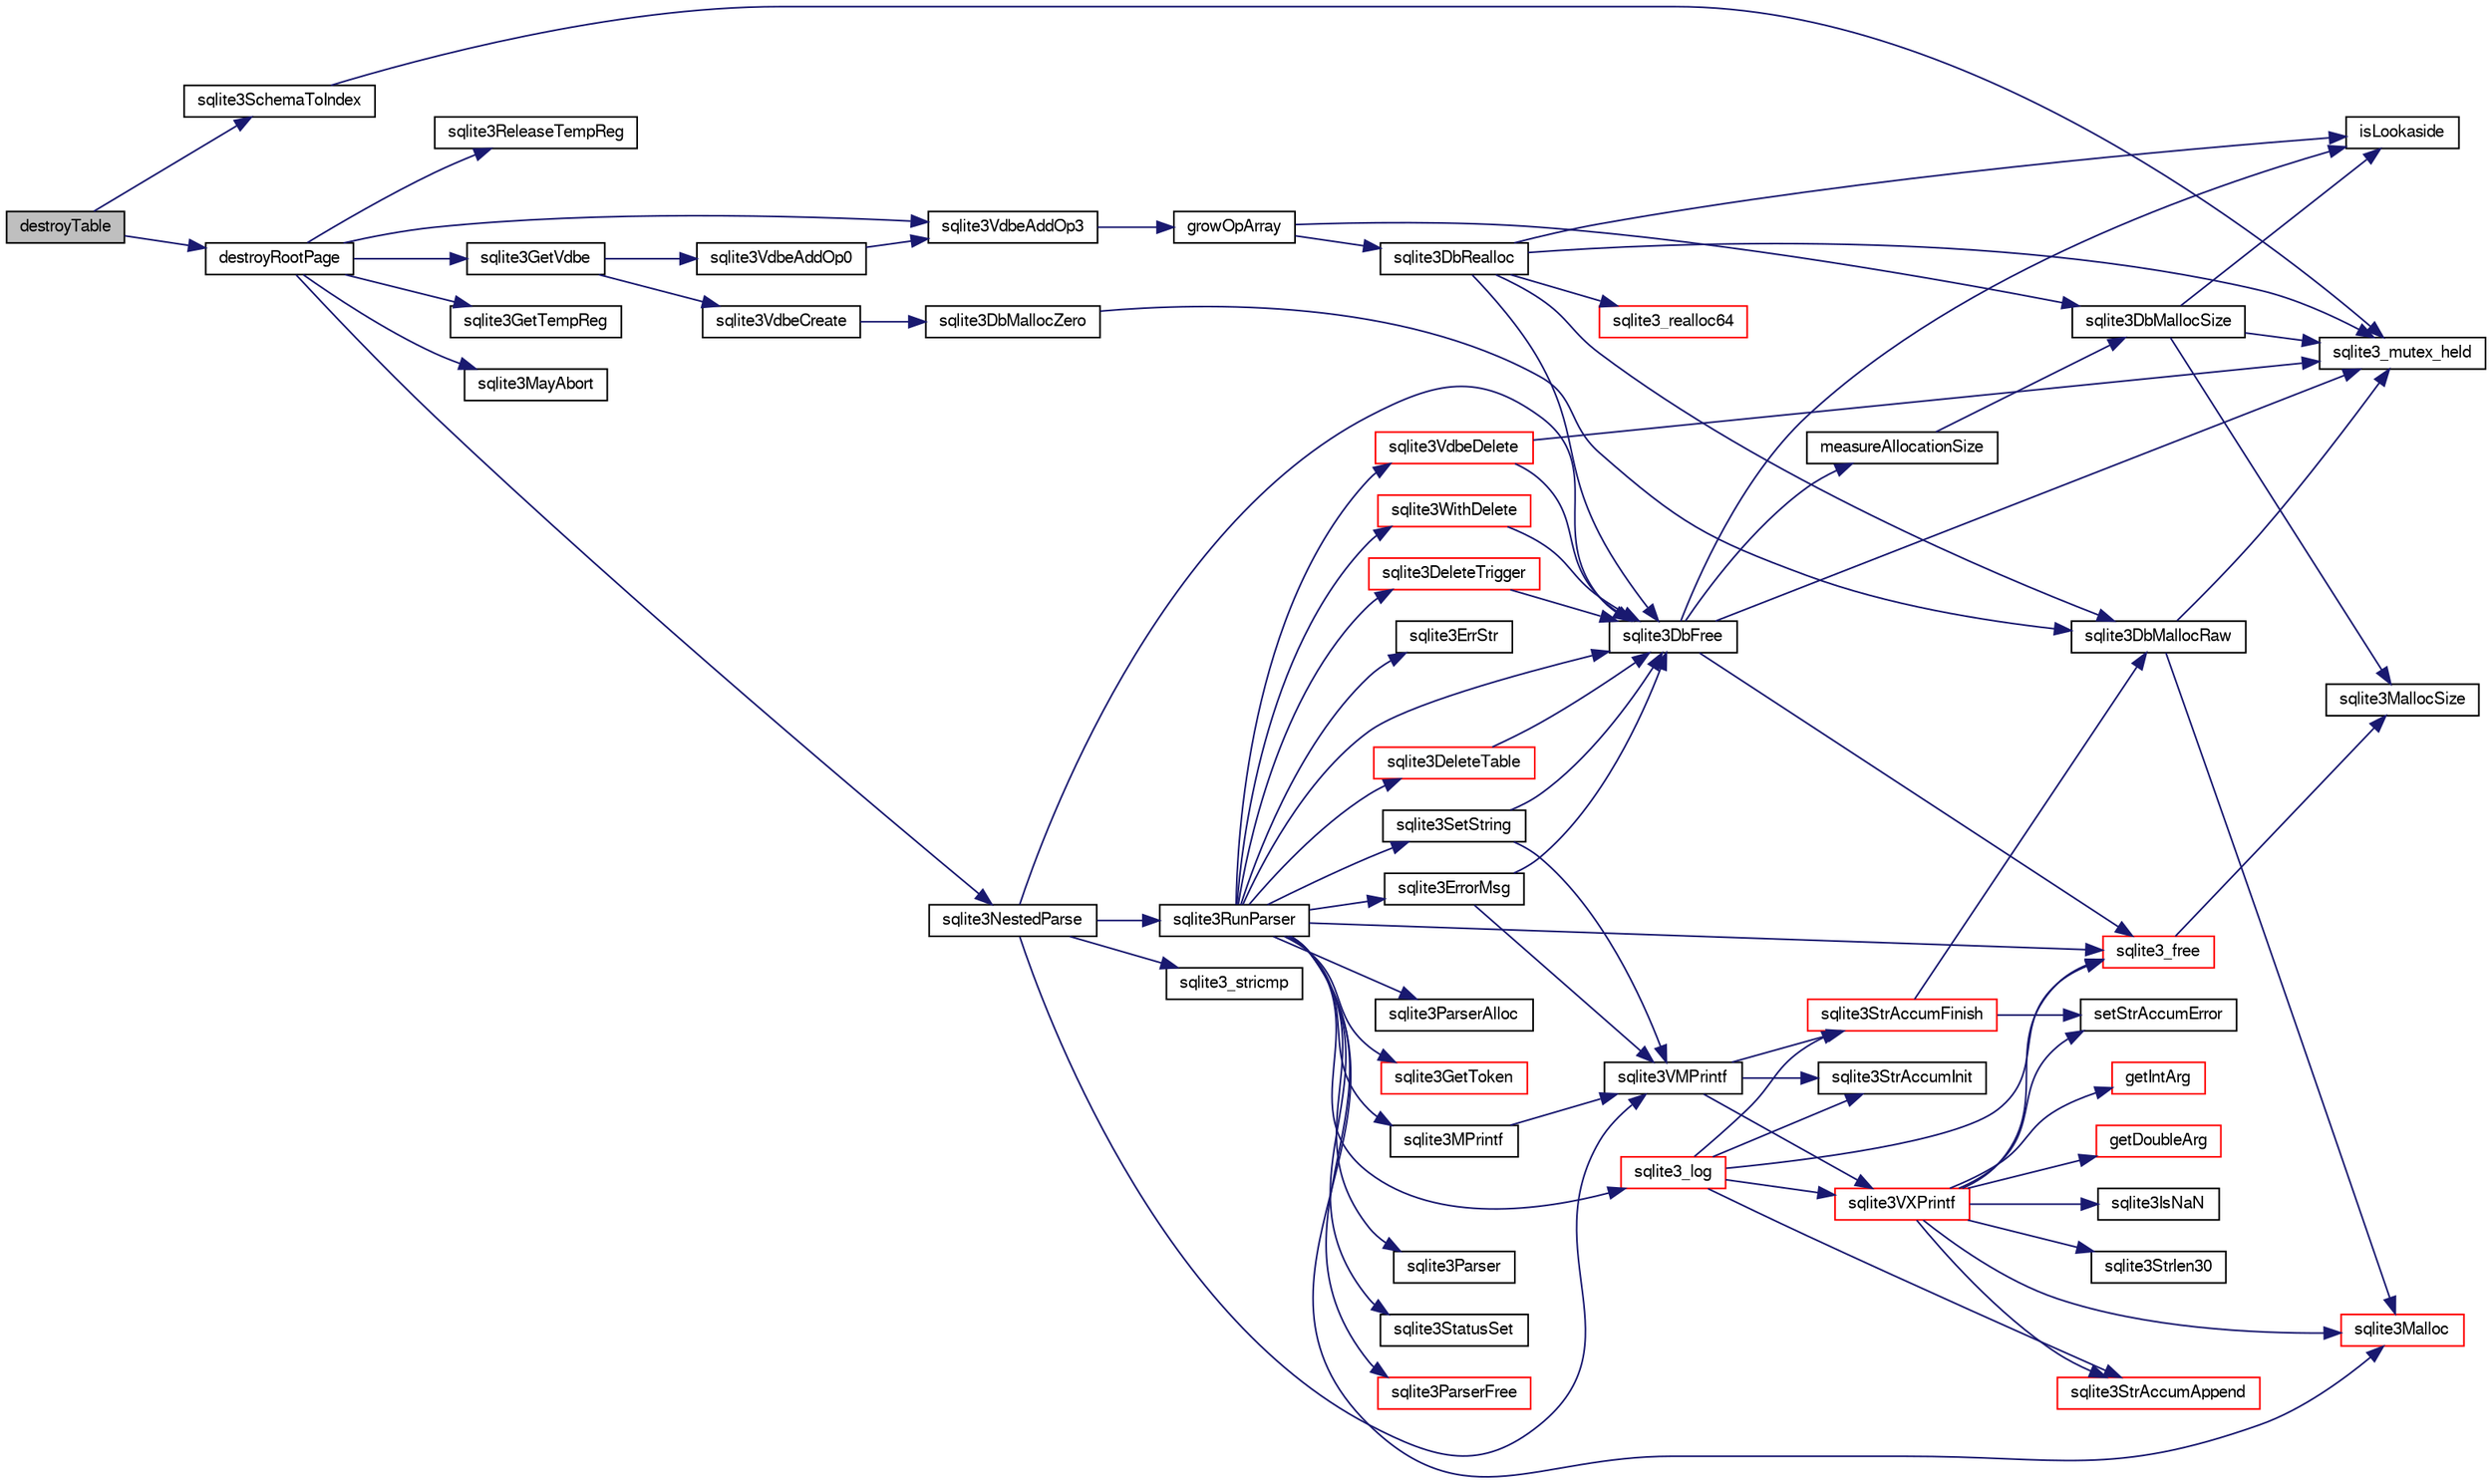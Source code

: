 digraph "destroyTable"
{
  edge [fontname="FreeSans",fontsize="10",labelfontname="FreeSans",labelfontsize="10"];
  node [fontname="FreeSans",fontsize="10",shape=record];
  rankdir="LR";
  Node86981 [label="destroyTable",height=0.2,width=0.4,color="black", fillcolor="grey75", style="filled", fontcolor="black"];
  Node86981 -> Node86982 [color="midnightblue",fontsize="10",style="solid",fontname="FreeSans"];
  Node86982 [label="sqlite3SchemaToIndex",height=0.2,width=0.4,color="black", fillcolor="white", style="filled",URL="$sqlite3_8c.html#ad9ef77a42022f1f8c8ab71b5761f5134"];
  Node86982 -> Node86983 [color="midnightblue",fontsize="10",style="solid",fontname="FreeSans"];
  Node86983 [label="sqlite3_mutex_held",height=0.2,width=0.4,color="black", fillcolor="white", style="filled",URL="$sqlite3_8c.html#acf77da68932b6bc163c5e68547ecc3e7"];
  Node86981 -> Node86984 [color="midnightblue",fontsize="10",style="solid",fontname="FreeSans"];
  Node86984 [label="destroyRootPage",height=0.2,width=0.4,color="black", fillcolor="white", style="filled",URL="$sqlite3_8c.html#a117f2ef54e18f018369a4da17d1a0881"];
  Node86984 -> Node86985 [color="midnightblue",fontsize="10",style="solid",fontname="FreeSans"];
  Node86985 [label="sqlite3GetVdbe",height=0.2,width=0.4,color="black", fillcolor="white", style="filled",URL="$sqlite3_8c.html#a76b721dcd00b0587308547594cb6c1f4"];
  Node86985 -> Node86986 [color="midnightblue",fontsize="10",style="solid",fontname="FreeSans"];
  Node86986 [label="sqlite3VdbeCreate",height=0.2,width=0.4,color="black", fillcolor="white", style="filled",URL="$sqlite3_8c.html#a7778fbbc1a7b677f680ce0afc44a88e2"];
  Node86986 -> Node86987 [color="midnightblue",fontsize="10",style="solid",fontname="FreeSans"];
  Node86987 [label="sqlite3DbMallocZero",height=0.2,width=0.4,color="black", fillcolor="white", style="filled",URL="$sqlite3_8c.html#a49cfebac9d6067a03442c92af73f33e4"];
  Node86987 -> Node86988 [color="midnightblue",fontsize="10",style="solid",fontname="FreeSans"];
  Node86988 [label="sqlite3DbMallocRaw",height=0.2,width=0.4,color="black", fillcolor="white", style="filled",URL="$sqlite3_8c.html#abbe8be0cf7175e11ddc3e2218fad924e"];
  Node86988 -> Node86983 [color="midnightblue",fontsize="10",style="solid",fontname="FreeSans"];
  Node86988 -> Node86989 [color="midnightblue",fontsize="10",style="solid",fontname="FreeSans"];
  Node86989 [label="sqlite3Malloc",height=0.2,width=0.4,color="red", fillcolor="white", style="filled",URL="$sqlite3_8c.html#a361a2eaa846b1885f123abe46f5d8b2b"];
  Node86985 -> Node86999 [color="midnightblue",fontsize="10",style="solid",fontname="FreeSans"];
  Node86999 [label="sqlite3VdbeAddOp0",height=0.2,width=0.4,color="black", fillcolor="white", style="filled",URL="$sqlite3_8c.html#a0aefd237fc1d629f3a3d3d454ced408a"];
  Node86999 -> Node87000 [color="midnightblue",fontsize="10",style="solid",fontname="FreeSans"];
  Node87000 [label="sqlite3VdbeAddOp3",height=0.2,width=0.4,color="black", fillcolor="white", style="filled",URL="$sqlite3_8c.html#a29b4560b019211a73e1478cec7468345"];
  Node87000 -> Node87001 [color="midnightblue",fontsize="10",style="solid",fontname="FreeSans"];
  Node87001 [label="growOpArray",height=0.2,width=0.4,color="black", fillcolor="white", style="filled",URL="$sqlite3_8c.html#adb00b9ead01ffe0d757d5a6d0853ada5"];
  Node87001 -> Node87002 [color="midnightblue",fontsize="10",style="solid",fontname="FreeSans"];
  Node87002 [label="sqlite3DbRealloc",height=0.2,width=0.4,color="black", fillcolor="white", style="filled",URL="$sqlite3_8c.html#ae028f4902a9d29bcaf310ff289ee87dc"];
  Node87002 -> Node86983 [color="midnightblue",fontsize="10",style="solid",fontname="FreeSans"];
  Node87002 -> Node86988 [color="midnightblue",fontsize="10",style="solid",fontname="FreeSans"];
  Node87002 -> Node87003 [color="midnightblue",fontsize="10",style="solid",fontname="FreeSans"];
  Node87003 [label="isLookaside",height=0.2,width=0.4,color="black", fillcolor="white", style="filled",URL="$sqlite3_8c.html#a770fa05ff9717b75e16f4d968a77b897"];
  Node87002 -> Node87004 [color="midnightblue",fontsize="10",style="solid",fontname="FreeSans"];
  Node87004 [label="sqlite3DbFree",height=0.2,width=0.4,color="black", fillcolor="white", style="filled",URL="$sqlite3_8c.html#ac70ab821a6607b4a1b909582dc37a069"];
  Node87004 -> Node86983 [color="midnightblue",fontsize="10",style="solid",fontname="FreeSans"];
  Node87004 -> Node87005 [color="midnightblue",fontsize="10",style="solid",fontname="FreeSans"];
  Node87005 [label="measureAllocationSize",height=0.2,width=0.4,color="black", fillcolor="white", style="filled",URL="$sqlite3_8c.html#a45731e644a22fdb756e2b6337224217a"];
  Node87005 -> Node87006 [color="midnightblue",fontsize="10",style="solid",fontname="FreeSans"];
  Node87006 [label="sqlite3DbMallocSize",height=0.2,width=0.4,color="black", fillcolor="white", style="filled",URL="$sqlite3_8c.html#aa397e5a8a03495203a0767abf0a71f86"];
  Node87006 -> Node86997 [color="midnightblue",fontsize="10",style="solid",fontname="FreeSans"];
  Node86997 [label="sqlite3MallocSize",height=0.2,width=0.4,color="black", fillcolor="white", style="filled",URL="$sqlite3_8c.html#acf5d2a5f35270bafb050bd2def576955"];
  Node87006 -> Node86983 [color="midnightblue",fontsize="10",style="solid",fontname="FreeSans"];
  Node87006 -> Node87003 [color="midnightblue",fontsize="10",style="solid",fontname="FreeSans"];
  Node87004 -> Node87003 [color="midnightblue",fontsize="10",style="solid",fontname="FreeSans"];
  Node87004 -> Node87007 [color="midnightblue",fontsize="10",style="solid",fontname="FreeSans"];
  Node87007 [label="sqlite3_free",height=0.2,width=0.4,color="red", fillcolor="white", style="filled",URL="$sqlite3_8c.html#a6552349e36a8a691af5487999ab09519"];
  Node87007 -> Node86997 [color="midnightblue",fontsize="10",style="solid",fontname="FreeSans"];
  Node87002 -> Node87008 [color="midnightblue",fontsize="10",style="solid",fontname="FreeSans"];
  Node87008 [label="sqlite3_realloc64",height=0.2,width=0.4,color="red", fillcolor="white", style="filled",URL="$sqlite3_8c.html#a3765a714077ee547e811034236dc9ecd"];
  Node87001 -> Node87006 [color="midnightblue",fontsize="10",style="solid",fontname="FreeSans"];
  Node86984 -> Node87271 [color="midnightblue",fontsize="10",style="solid",fontname="FreeSans"];
  Node87271 [label="sqlite3GetTempReg",height=0.2,width=0.4,color="black", fillcolor="white", style="filled",URL="$sqlite3_8c.html#ab58586b4abaefcc5df42af9d1e84d8fb"];
  Node86984 -> Node87000 [color="midnightblue",fontsize="10",style="solid",fontname="FreeSans"];
  Node86984 -> Node87272 [color="midnightblue",fontsize="10",style="solid",fontname="FreeSans"];
  Node87272 [label="sqlite3MayAbort",height=0.2,width=0.4,color="black", fillcolor="white", style="filled",URL="$sqlite3_8c.html#a700db222a53c596ad5a0aef2c07a12ef"];
  Node86984 -> Node87273 [color="midnightblue",fontsize="10",style="solid",fontname="FreeSans"];
  Node87273 [label="sqlite3NestedParse",height=0.2,width=0.4,color="black", fillcolor="white", style="filled",URL="$sqlite3_8c.html#ae78bd6187a28892732af5428ec15b03f"];
  Node87273 -> Node87259 [color="midnightblue",fontsize="10",style="solid",fontname="FreeSans"];
  Node87259 [label="sqlite3VMPrintf",height=0.2,width=0.4,color="black", fillcolor="white", style="filled",URL="$sqlite3_8c.html#a05535d0982ef06fbc2ee8195ebbae689"];
  Node87259 -> Node87034 [color="midnightblue",fontsize="10",style="solid",fontname="FreeSans"];
  Node87034 [label="sqlite3StrAccumInit",height=0.2,width=0.4,color="black", fillcolor="white", style="filled",URL="$sqlite3_8c.html#aabf95e113b9d54d519cd15a56215f560"];
  Node87259 -> Node87035 [color="midnightblue",fontsize="10",style="solid",fontname="FreeSans"];
  Node87035 [label="sqlite3VXPrintf",height=0.2,width=0.4,color="red", fillcolor="white", style="filled",URL="$sqlite3_8c.html#a63c25806c9bd4a2b76f9a0eb232c6bde"];
  Node87035 -> Node87036 [color="midnightblue",fontsize="10",style="solid",fontname="FreeSans"];
  Node87036 [label="sqlite3StrAccumAppend",height=0.2,width=0.4,color="red", fillcolor="white", style="filled",URL="$sqlite3_8c.html#a56664fa33def33c5a5245b623441d5e0"];
  Node87035 -> Node87043 [color="midnightblue",fontsize="10",style="solid",fontname="FreeSans"];
  Node87043 [label="getIntArg",height=0.2,width=0.4,color="red", fillcolor="white", style="filled",URL="$sqlite3_8c.html#abff258963dbd9205fb299851a64c67be"];
  Node87035 -> Node86989 [color="midnightblue",fontsize="10",style="solid",fontname="FreeSans"];
  Node87035 -> Node87039 [color="midnightblue",fontsize="10",style="solid",fontname="FreeSans"];
  Node87039 [label="setStrAccumError",height=0.2,width=0.4,color="black", fillcolor="white", style="filled",URL="$sqlite3_8c.html#a3dc479a1fc8ba1ab8edfe51f8a0b102c"];
  Node87035 -> Node87049 [color="midnightblue",fontsize="10",style="solid",fontname="FreeSans"];
  Node87049 [label="getDoubleArg",height=0.2,width=0.4,color="red", fillcolor="white", style="filled",URL="$sqlite3_8c.html#a1cf25120072c85bd261983b24c12c3d9"];
  Node87035 -> Node87053 [color="midnightblue",fontsize="10",style="solid",fontname="FreeSans"];
  Node87053 [label="sqlite3IsNaN",height=0.2,width=0.4,color="black", fillcolor="white", style="filled",URL="$sqlite3_8c.html#aed4d78203877c3486765ccbc7feebb50"];
  Node87035 -> Node87054 [color="midnightblue",fontsize="10",style="solid",fontname="FreeSans"];
  Node87054 [label="sqlite3Strlen30",height=0.2,width=0.4,color="black", fillcolor="white", style="filled",URL="$sqlite3_8c.html#a3dcd80ba41f1a308193dee74857b62a7"];
  Node87035 -> Node87007 [color="midnightblue",fontsize="10",style="solid",fontname="FreeSans"];
  Node87259 -> Node87078 [color="midnightblue",fontsize="10",style="solid",fontname="FreeSans"];
  Node87078 [label="sqlite3StrAccumFinish",height=0.2,width=0.4,color="red", fillcolor="white", style="filled",URL="$sqlite3_8c.html#adb7f26b10ac1b847db6f000ef4c2e2ba"];
  Node87078 -> Node86988 [color="midnightblue",fontsize="10",style="solid",fontname="FreeSans"];
  Node87078 -> Node87039 [color="midnightblue",fontsize="10",style="solid",fontname="FreeSans"];
  Node87273 -> Node87274 [color="midnightblue",fontsize="10",style="solid",fontname="FreeSans"];
  Node87274 [label="sqlite3RunParser",height=0.2,width=0.4,color="black", fillcolor="white", style="filled",URL="$sqlite3_8c.html#a174f16a9adcc64bf971bae4a5ffa3488"];
  Node87274 -> Node87275 [color="midnightblue",fontsize="10",style="solid",fontname="FreeSans"];
  Node87275 [label="sqlite3ParserAlloc",height=0.2,width=0.4,color="black", fillcolor="white", style="filled",URL="$sqlite3_8c.html#ad04f20cc1a4b6d3e458d60b80c694d94"];
  Node87274 -> Node86989 [color="midnightblue",fontsize="10",style="solid",fontname="FreeSans"];
  Node87274 -> Node87256 [color="midnightblue",fontsize="10",style="solid",fontname="FreeSans"];
  Node87256 [label="sqlite3GetToken",height=0.2,width=0.4,color="red", fillcolor="white", style="filled",URL="$sqlite3_8c.html#a3111c5f563140332fcc76d31fd028aaf"];
  Node87274 -> Node87276 [color="midnightblue",fontsize="10",style="solid",fontname="FreeSans"];
  Node87276 [label="sqlite3ErrorMsg",height=0.2,width=0.4,color="black", fillcolor="white", style="filled",URL="$sqlite3_8c.html#aee2798e173651adae0f9c85469f3457d"];
  Node87276 -> Node87259 [color="midnightblue",fontsize="10",style="solid",fontname="FreeSans"];
  Node87276 -> Node87004 [color="midnightblue",fontsize="10",style="solid",fontname="FreeSans"];
  Node87274 -> Node87004 [color="midnightblue",fontsize="10",style="solid",fontname="FreeSans"];
  Node87274 -> Node87258 [color="midnightblue",fontsize="10",style="solid",fontname="FreeSans"];
  Node87258 [label="sqlite3MPrintf",height=0.2,width=0.4,color="black", fillcolor="white", style="filled",URL="$sqlite3_8c.html#a208ef0df84e9778778804a19af03efea"];
  Node87258 -> Node87259 [color="midnightblue",fontsize="10",style="solid",fontname="FreeSans"];
  Node87274 -> Node87277 [color="midnightblue",fontsize="10",style="solid",fontname="FreeSans"];
  Node87277 [label="sqlite3Parser",height=0.2,width=0.4,color="black", fillcolor="white", style="filled",URL="$sqlite3_8c.html#a6f46fb0365c1d879ab5d64cde499c224"];
  Node87274 -> Node86992 [color="midnightblue",fontsize="10",style="solid",fontname="FreeSans"];
  Node86992 [label="sqlite3StatusSet",height=0.2,width=0.4,color="black", fillcolor="white", style="filled",URL="$sqlite3_8c.html#afec7586c01fcb5ea17dc9d7725a589d9"];
  Node87274 -> Node87278 [color="midnightblue",fontsize="10",style="solid",fontname="FreeSans"];
  Node87278 [label="sqlite3ParserFree",height=0.2,width=0.4,color="red", fillcolor="white", style="filled",URL="$sqlite3_8c.html#a75d41a16c8dff0547dcca208ff4d5d7d"];
  Node87274 -> Node87007 [color="midnightblue",fontsize="10",style="solid",fontname="FreeSans"];
  Node87274 -> Node87628 [color="midnightblue",fontsize="10",style="solid",fontname="FreeSans"];
  Node87628 [label="sqlite3SetString",height=0.2,width=0.4,color="black", fillcolor="white", style="filled",URL="$sqlite3_8c.html#aad368822484a1ceae010a829e27454ae"];
  Node87628 -> Node87259 [color="midnightblue",fontsize="10",style="solid",fontname="FreeSans"];
  Node87628 -> Node87004 [color="midnightblue",fontsize="10",style="solid",fontname="FreeSans"];
  Node87274 -> Node87676 [color="midnightblue",fontsize="10",style="solid",fontname="FreeSans"];
  Node87676 [label="sqlite3ErrStr",height=0.2,width=0.4,color="black", fillcolor="white", style="filled",URL="$sqlite3_8c.html#ab289afae24fa83e42f3d78b3b7e91793"];
  Node87274 -> Node87032 [color="midnightblue",fontsize="10",style="solid",fontname="FreeSans"];
  Node87032 [label="sqlite3_log",height=0.2,width=0.4,color="red", fillcolor="white", style="filled",URL="$sqlite3_8c.html#a298c9699bf9c143662c6b1fec4b2dc3b"];
  Node87032 -> Node87034 [color="midnightblue",fontsize="10",style="solid",fontname="FreeSans"];
  Node87032 -> Node87035 [color="midnightblue",fontsize="10",style="solid",fontname="FreeSans"];
  Node87032 -> Node87078 [color="midnightblue",fontsize="10",style="solid",fontname="FreeSans"];
  Node87032 -> Node87007 [color="midnightblue",fontsize="10",style="solid",fontname="FreeSans"];
  Node87032 -> Node87036 [color="midnightblue",fontsize="10",style="solid",fontname="FreeSans"];
  Node87274 -> Node87655 [color="midnightblue",fontsize="10",style="solid",fontname="FreeSans"];
  Node87655 [label="sqlite3VdbeDelete",height=0.2,width=0.4,color="red", fillcolor="white", style="filled",URL="$sqlite3_8c.html#ace82a1f75873a6609067d0f572120e47"];
  Node87655 -> Node86983 [color="midnightblue",fontsize="10",style="solid",fontname="FreeSans"];
  Node87655 -> Node87004 [color="midnightblue",fontsize="10",style="solid",fontname="FreeSans"];
  Node87274 -> Node87286 [color="midnightblue",fontsize="10",style="solid",fontname="FreeSans"];
  Node87286 [label="sqlite3DeleteTable",height=0.2,width=0.4,color="red", fillcolor="white", style="filled",URL="$sqlite3_8c.html#a7fd3d507375a381a3807f92735318973"];
  Node87286 -> Node87004 [color="midnightblue",fontsize="10",style="solid",fontname="FreeSans"];
  Node87274 -> Node87944 [color="midnightblue",fontsize="10",style="solid",fontname="FreeSans"];
  Node87944 [label="sqlite3WithDelete",height=0.2,width=0.4,color="red", fillcolor="white", style="filled",URL="$sqlite3_8c.html#a17d9ea3de76b5d740b422ea9b4fe3abb"];
  Node87944 -> Node87004 [color="midnightblue",fontsize="10",style="solid",fontname="FreeSans"];
  Node87274 -> Node87507 [color="midnightblue",fontsize="10",style="solid",fontname="FreeSans"];
  Node87507 [label="sqlite3DeleteTrigger",height=0.2,width=0.4,color="red", fillcolor="white", style="filled",URL="$sqlite3_8c.html#a4be7bebe98d17357fb3fa8cdb3b795f3"];
  Node87507 -> Node87004 [color="midnightblue",fontsize="10",style="solid",fontname="FreeSans"];
  Node87273 -> Node87004 [color="midnightblue",fontsize="10",style="solid",fontname="FreeSans"];
  Node87273 -> Node87859 [color="midnightblue",fontsize="10",style="solid",fontname="FreeSans"];
  Node87859 [label="sqlite3_stricmp",height=0.2,width=0.4,color="black", fillcolor="white", style="filled",URL="$sqlite3_8c.html#aaa53981a07ebaa0c9d16b24032fb943c"];
  Node86984 -> Node87945 [color="midnightblue",fontsize="10",style="solid",fontname="FreeSans"];
  Node87945 [label="sqlite3ReleaseTempReg",height=0.2,width=0.4,color="black", fillcolor="white", style="filled",URL="$sqlite3_8c.html#a48d55dce63ac590c3b0fc464abb67ad7"];
}

